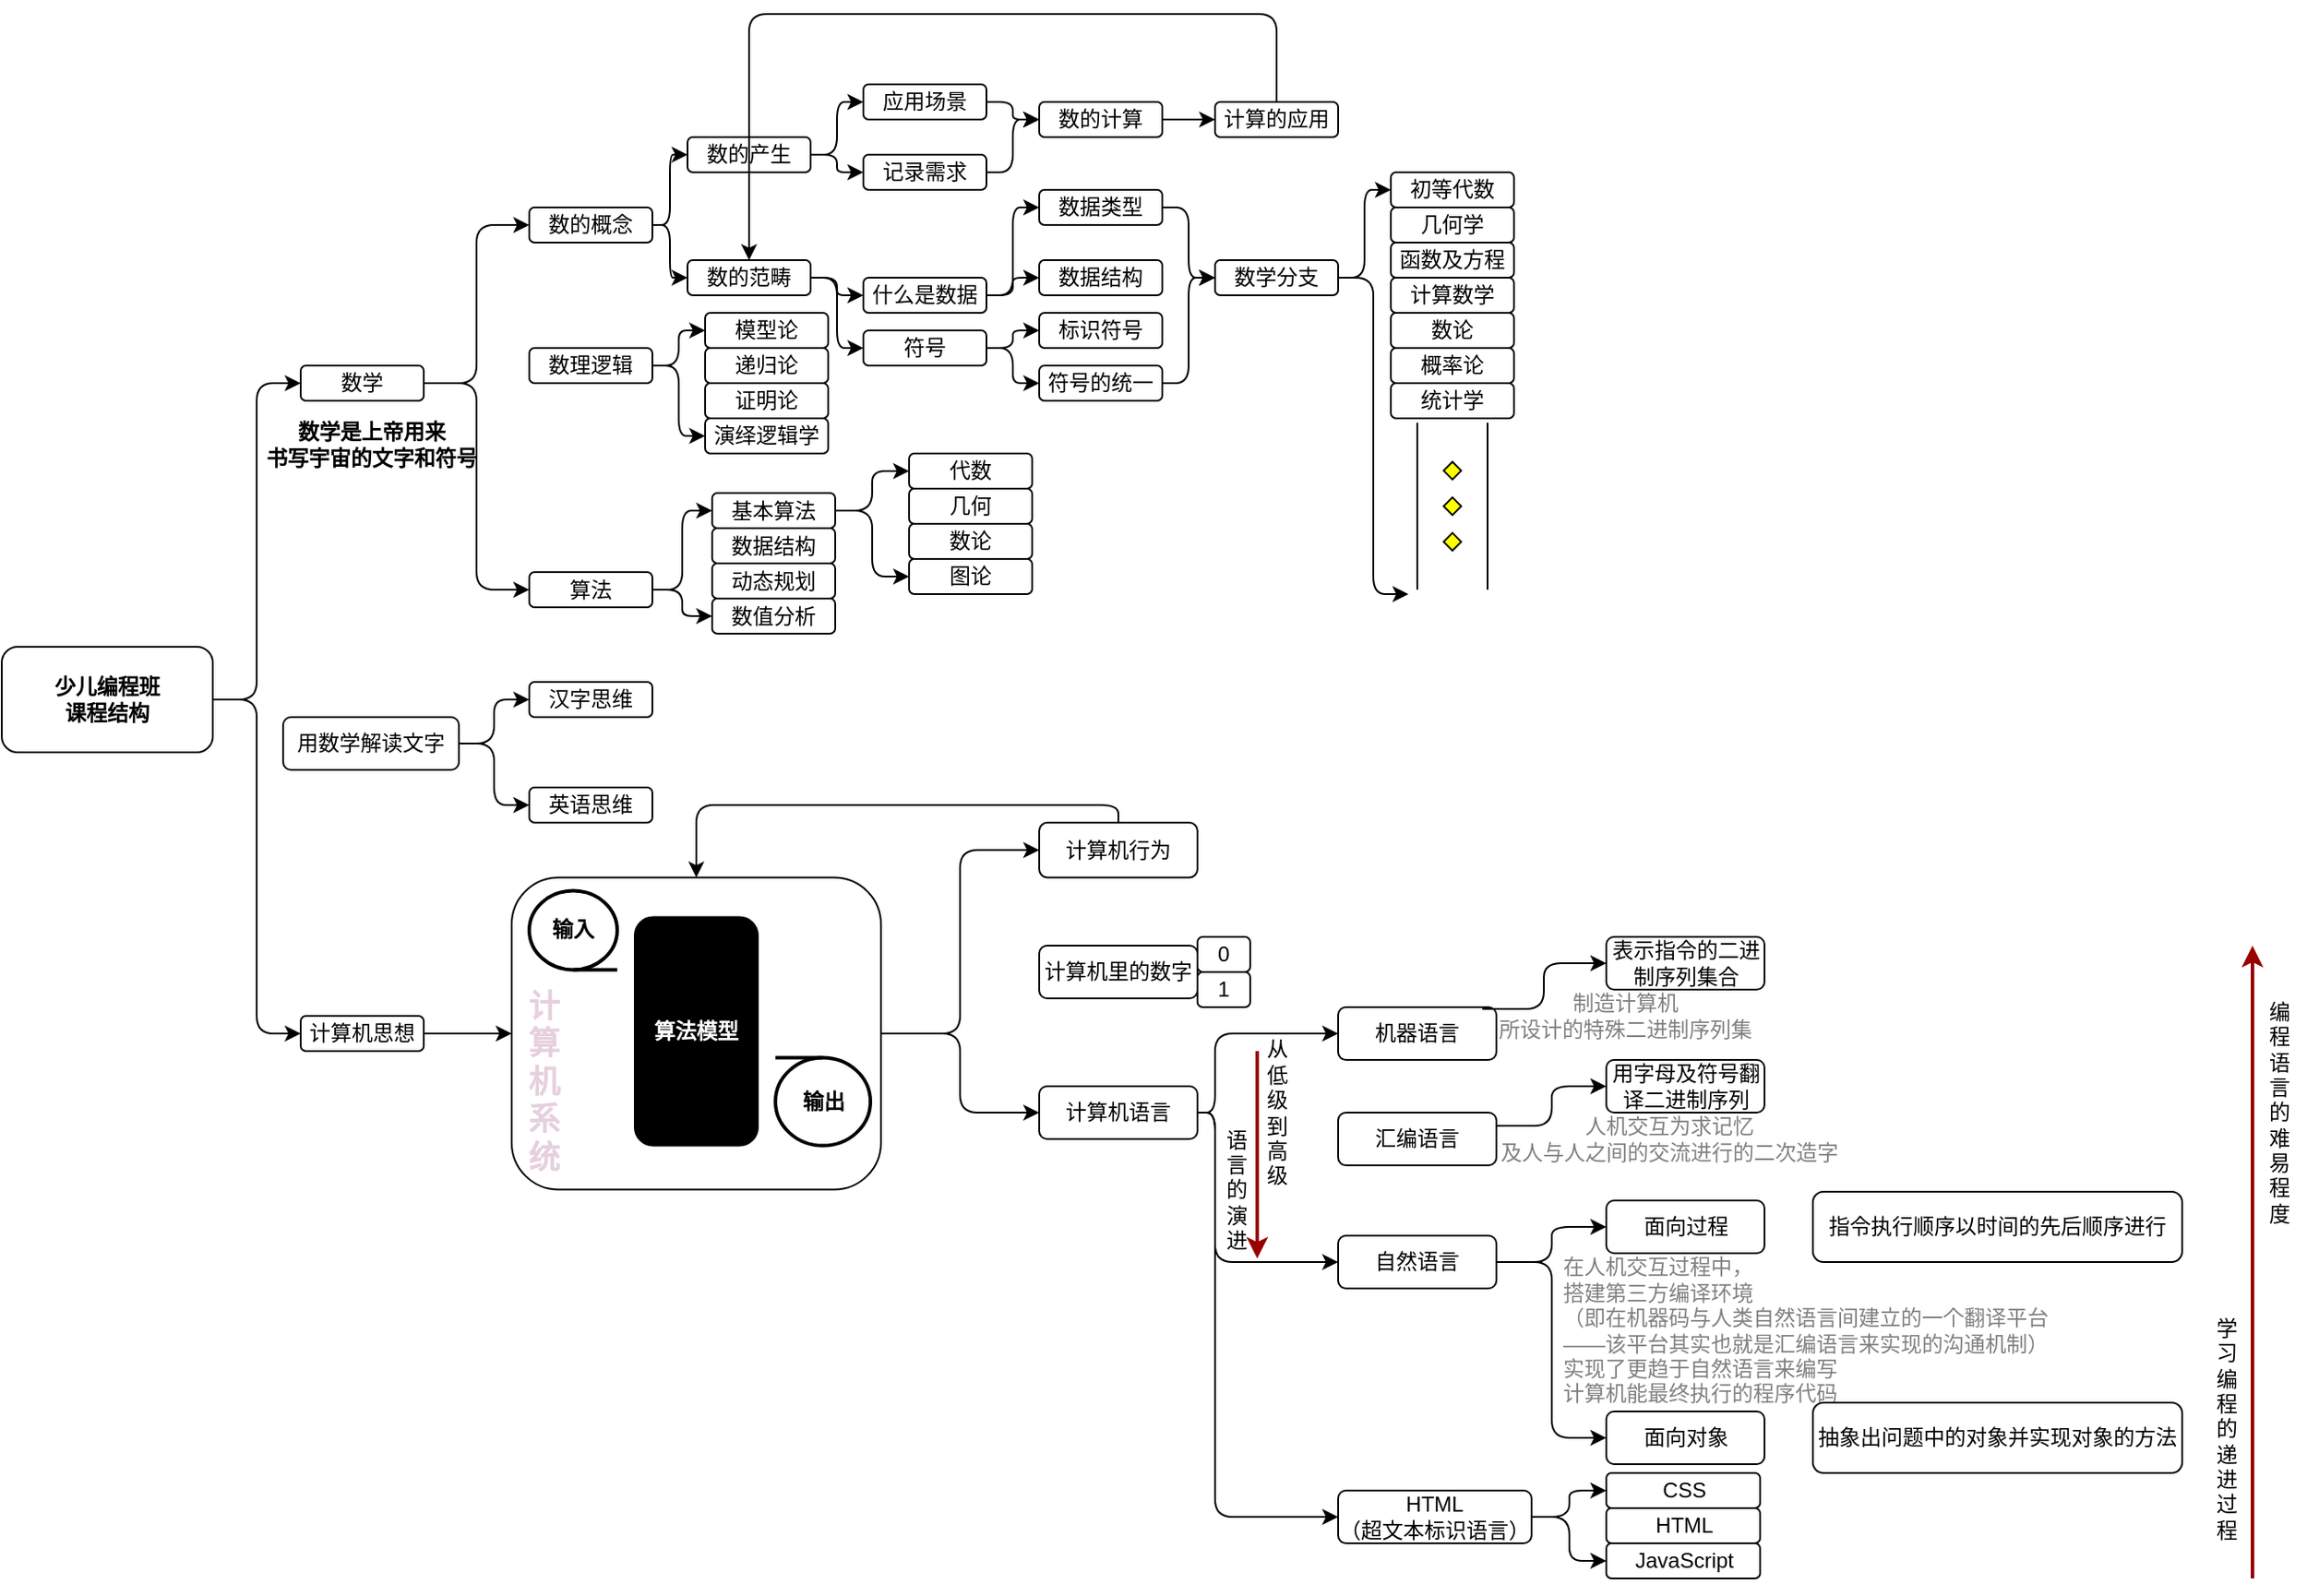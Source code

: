 <mxfile version="13.4.2" type="github">
  <diagram id="fXw8jaWQ0ao_zyZHoVfB" name="第 1 页">
    <mxGraphModel dx="1422" dy="723" grid="1" gridSize="10" guides="1" tooltips="1" connect="1" arrows="1" fold="1" page="1" pageScale="1" pageWidth="827" pageHeight="1169" math="0" shadow="0">
      <root>
        <mxCell id="0" />
        <mxCell id="1" parent="0" />
        <mxCell id="MxtHqCWYifeLRSX94nUC-1" value="&lt;b&gt;少儿编程班&lt;br&gt;课程结构&lt;br&gt;&lt;/b&gt;" style="rounded=1;whiteSpace=wrap;html=1;" vertex="1" parent="1">
          <mxGeometry x="40" y="390" width="120" height="60" as="geometry" />
        </mxCell>
        <mxCell id="MxtHqCWYifeLRSX94nUC-2" value="数学" style="rounded=1;whiteSpace=wrap;html=1;" vertex="1" parent="1">
          <mxGeometry x="210" y="230" width="70" height="20" as="geometry" />
        </mxCell>
        <mxCell id="MxtHqCWYifeLRSX94nUC-3" value="汉字思维" style="rounded=1;whiteSpace=wrap;html=1;" vertex="1" parent="1">
          <mxGeometry x="340" y="410" width="70" height="20" as="geometry" />
        </mxCell>
        <mxCell id="MxtHqCWYifeLRSX94nUC-84" value="" style="edgeStyle=orthogonalEdgeStyle;rounded=0;orthogonalLoop=1;jettySize=auto;html=1;" edge="1" parent="1" source="MxtHqCWYifeLRSX94nUC-4" target="MxtHqCWYifeLRSX94nUC-82">
          <mxGeometry relative="1" as="geometry" />
        </mxCell>
        <mxCell id="MxtHqCWYifeLRSX94nUC-4" value="计算机思想" style="rounded=1;whiteSpace=wrap;html=1;" vertex="1" parent="1">
          <mxGeometry x="210" y="600" width="70" height="20" as="geometry" />
        </mxCell>
        <mxCell id="MxtHqCWYifeLRSX94nUC-5" value="数的概念" style="rounded=1;whiteSpace=wrap;html=1;" vertex="1" parent="1">
          <mxGeometry x="340" y="140" width="70" height="20" as="geometry" />
        </mxCell>
        <mxCell id="MxtHqCWYifeLRSX94nUC-6" value="数理逻辑" style="rounded=1;whiteSpace=wrap;html=1;" vertex="1" parent="1">
          <mxGeometry x="340" y="220" width="70" height="20" as="geometry" />
        </mxCell>
        <mxCell id="MxtHqCWYifeLRSX94nUC-7" value="算法" style="rounded=1;whiteSpace=wrap;html=1;" vertex="1" parent="1">
          <mxGeometry x="340" y="347.5" width="70" height="20" as="geometry" />
        </mxCell>
        <mxCell id="MxtHqCWYifeLRSX94nUC-9" value="数的产生" style="rounded=1;whiteSpace=wrap;html=1;" vertex="1" parent="1">
          <mxGeometry x="430" y="100" width="70" height="20" as="geometry" />
        </mxCell>
        <mxCell id="MxtHqCWYifeLRSX94nUC-10" value="应用场景" style="rounded=1;whiteSpace=wrap;html=1;" vertex="1" parent="1">
          <mxGeometry x="530" y="70" width="70" height="20" as="geometry" />
        </mxCell>
        <mxCell id="MxtHqCWYifeLRSX94nUC-11" value="数的范畴" style="rounded=1;whiteSpace=wrap;html=1;" vertex="1" parent="1">
          <mxGeometry x="430" y="170" width="70" height="20" as="geometry" />
        </mxCell>
        <mxCell id="MxtHqCWYifeLRSX94nUC-12" value="什么是数据" style="rounded=1;whiteSpace=wrap;html=1;" vertex="1" parent="1">
          <mxGeometry x="530" y="180" width="70" height="20" as="geometry" />
        </mxCell>
        <mxCell id="MxtHqCWYifeLRSX94nUC-13" value="数据类型" style="rounded=1;whiteSpace=wrap;html=1;" vertex="1" parent="1">
          <mxGeometry x="630" y="130" width="70" height="20" as="geometry" />
        </mxCell>
        <mxCell id="MxtHqCWYifeLRSX94nUC-14" value="数据结构" style="rounded=1;whiteSpace=wrap;html=1;" vertex="1" parent="1">
          <mxGeometry x="630" y="170" width="70" height="20" as="geometry" />
        </mxCell>
        <mxCell id="MxtHqCWYifeLRSX94nUC-15" value="符号" style="rounded=1;whiteSpace=wrap;html=1;" vertex="1" parent="1">
          <mxGeometry x="530" y="210" width="70" height="20" as="geometry" />
        </mxCell>
        <mxCell id="MxtHqCWYifeLRSX94nUC-16" value="标识符号" style="rounded=1;whiteSpace=wrap;html=1;" vertex="1" parent="1">
          <mxGeometry x="630" y="200" width="70" height="20" as="geometry" />
        </mxCell>
        <mxCell id="MxtHqCWYifeLRSX94nUC-17" value="符号的统一" style="rounded=1;whiteSpace=wrap;html=1;" vertex="1" parent="1">
          <mxGeometry x="630" y="230" width="70" height="20" as="geometry" />
        </mxCell>
        <mxCell id="MxtHqCWYifeLRSX94nUC-18" value="" style="edgeStyle=elbowEdgeStyle;elbow=horizontal;endArrow=classic;html=1;exitX=1;exitY=0.5;exitDx=0;exitDy=0;entryX=0;entryY=0.5;entryDx=0;entryDy=0;" edge="1" parent="1" source="MxtHqCWYifeLRSX94nUC-1" target="MxtHqCWYifeLRSX94nUC-2">
          <mxGeometry width="50" height="50" relative="1" as="geometry">
            <mxPoint x="170" y="430" as="sourcePoint" />
            <mxPoint x="220" y="380" as="targetPoint" />
          </mxGeometry>
        </mxCell>
        <mxCell id="MxtHqCWYifeLRSX94nUC-19" value="" style="edgeStyle=elbowEdgeStyle;elbow=horizontal;endArrow=classic;html=1;exitX=1;exitY=0.5;exitDx=0;exitDy=0;entryX=0;entryY=0.5;entryDx=0;entryDy=0;" edge="1" parent="1" source="MxtHqCWYifeLRSX94nUC-1" target="MxtHqCWYifeLRSX94nUC-4">
          <mxGeometry width="50" height="50" relative="1" as="geometry">
            <mxPoint x="180" y="430" as="sourcePoint" />
            <mxPoint x="220" y="250" as="targetPoint" />
          </mxGeometry>
        </mxCell>
        <mxCell id="MxtHqCWYifeLRSX94nUC-20" value="" style="edgeStyle=elbowEdgeStyle;elbow=horizontal;endArrow=classic;html=1;exitX=1;exitY=0.5;exitDx=0;exitDy=0;entryX=0;entryY=0.5;entryDx=0;entryDy=0;" edge="1" parent="1" source="MxtHqCWYifeLRSX94nUC-2" target="MxtHqCWYifeLRSX94nUC-5">
          <mxGeometry width="50" height="50" relative="1" as="geometry">
            <mxPoint x="190" y="440" as="sourcePoint" />
            <mxPoint x="230" y="260" as="targetPoint" />
          </mxGeometry>
        </mxCell>
        <mxCell id="MxtHqCWYifeLRSX94nUC-21" value="" style="edgeStyle=elbowEdgeStyle;elbow=horizontal;endArrow=classic;html=1;exitX=1;exitY=0.5;exitDx=0;exitDy=0;entryX=0;entryY=0.5;entryDx=0;entryDy=0;" edge="1" parent="1" source="MxtHqCWYifeLRSX94nUC-2" target="MxtHqCWYifeLRSX94nUC-7">
          <mxGeometry width="50" height="50" relative="1" as="geometry">
            <mxPoint x="200" y="450" as="sourcePoint" />
            <mxPoint x="340" y="400" as="targetPoint" />
          </mxGeometry>
        </mxCell>
        <mxCell id="MxtHqCWYifeLRSX94nUC-22" value="" style="edgeStyle=elbowEdgeStyle;elbow=horizontal;endArrow=classic;html=1;exitX=1;exitY=0.5;exitDx=0;exitDy=0;entryX=0;entryY=0.5;entryDx=0;entryDy=0;" edge="1" parent="1" source="MxtHqCWYifeLRSX94nUC-5" target="MxtHqCWYifeLRSX94nUC-9">
          <mxGeometry width="50" height="50" relative="1" as="geometry">
            <mxPoint x="210" y="460" as="sourcePoint" />
            <mxPoint x="250" y="280" as="targetPoint" />
          </mxGeometry>
        </mxCell>
        <mxCell id="MxtHqCWYifeLRSX94nUC-23" value="" style="edgeStyle=elbowEdgeStyle;elbow=horizontal;endArrow=classic;html=1;exitX=1;exitY=0.5;exitDx=0;exitDy=0;entryX=0;entryY=0.5;entryDx=0;entryDy=0;" edge="1" parent="1" source="MxtHqCWYifeLRSX94nUC-5" target="MxtHqCWYifeLRSX94nUC-11">
          <mxGeometry width="50" height="50" relative="1" as="geometry">
            <mxPoint x="220" y="470" as="sourcePoint" />
            <mxPoint x="260" y="290" as="targetPoint" />
          </mxGeometry>
        </mxCell>
        <mxCell id="MxtHqCWYifeLRSX94nUC-24" value="" style="edgeStyle=elbowEdgeStyle;elbow=horizontal;endArrow=classic;html=1;exitX=1;exitY=0.5;exitDx=0;exitDy=0;entryX=0;entryY=0.5;entryDx=0;entryDy=0;" edge="1" parent="1" source="MxtHqCWYifeLRSX94nUC-9" target="MxtHqCWYifeLRSX94nUC-10">
          <mxGeometry width="50" height="50" relative="1" as="geometry">
            <mxPoint x="230" y="480" as="sourcePoint" />
            <mxPoint x="270" y="300" as="targetPoint" />
          </mxGeometry>
        </mxCell>
        <mxCell id="MxtHqCWYifeLRSX94nUC-25" value="" style="edgeStyle=elbowEdgeStyle;elbow=horizontal;endArrow=classic;html=1;exitX=1;exitY=0.5;exitDx=0;exitDy=0;entryX=0;entryY=0.5;entryDx=0;entryDy=0;" edge="1" parent="1" source="MxtHqCWYifeLRSX94nUC-11" target="MxtHqCWYifeLRSX94nUC-15">
          <mxGeometry width="50" height="50" relative="1" as="geometry">
            <mxPoint x="240" y="490" as="sourcePoint" />
            <mxPoint x="280" y="310" as="targetPoint" />
          </mxGeometry>
        </mxCell>
        <mxCell id="MxtHqCWYifeLRSX94nUC-26" value="" style="edgeStyle=elbowEdgeStyle;elbow=horizontal;endArrow=classic;html=1;exitX=1;exitY=0.5;exitDx=0;exitDy=0;entryX=0;entryY=0.5;entryDx=0;entryDy=0;" edge="1" parent="1" source="MxtHqCWYifeLRSX94nUC-11" target="MxtHqCWYifeLRSX94nUC-12">
          <mxGeometry width="50" height="50" relative="1" as="geometry">
            <mxPoint x="250" y="500" as="sourcePoint" />
            <mxPoint x="290" y="320" as="targetPoint" />
          </mxGeometry>
        </mxCell>
        <mxCell id="MxtHqCWYifeLRSX94nUC-27" value="" style="edgeStyle=elbowEdgeStyle;elbow=horizontal;endArrow=classic;html=1;exitX=1;exitY=0.5;exitDx=0;exitDy=0;entryX=0;entryY=0.5;entryDx=0;entryDy=0;" edge="1" parent="1" source="MxtHqCWYifeLRSX94nUC-12" target="MxtHqCWYifeLRSX94nUC-13">
          <mxGeometry width="50" height="50" relative="1" as="geometry">
            <mxPoint x="260" y="510" as="sourcePoint" />
            <mxPoint x="300" y="330" as="targetPoint" />
          </mxGeometry>
        </mxCell>
        <mxCell id="MxtHqCWYifeLRSX94nUC-28" value="" style="edgeStyle=elbowEdgeStyle;elbow=horizontal;endArrow=classic;html=1;exitX=1;exitY=0.5;exitDx=0;exitDy=0;entryX=0;entryY=0.5;entryDx=0;entryDy=0;" edge="1" parent="1" source="MxtHqCWYifeLRSX94nUC-15" target="MxtHqCWYifeLRSX94nUC-17">
          <mxGeometry width="50" height="50" relative="1" as="geometry">
            <mxPoint x="270" y="520" as="sourcePoint" />
            <mxPoint x="310" y="340" as="targetPoint" />
          </mxGeometry>
        </mxCell>
        <mxCell id="MxtHqCWYifeLRSX94nUC-29" value="" style="edgeStyle=elbowEdgeStyle;elbow=horizontal;endArrow=classic;html=1;entryX=0;entryY=0.5;entryDx=0;entryDy=0;exitX=1;exitY=0.5;exitDx=0;exitDy=0;" edge="1" parent="1" source="MxtHqCWYifeLRSX94nUC-12" target="MxtHqCWYifeLRSX94nUC-14">
          <mxGeometry width="50" height="50" relative="1" as="geometry">
            <mxPoint x="600" y="160" as="sourcePoint" />
            <mxPoint x="320" y="350" as="targetPoint" />
          </mxGeometry>
        </mxCell>
        <mxCell id="MxtHqCWYifeLRSX94nUC-30" value="" style="edgeStyle=elbowEdgeStyle;elbow=horizontal;endArrow=classic;html=1;exitX=1;exitY=0.5;exitDx=0;exitDy=0;entryX=0;entryY=0.5;entryDx=0;entryDy=0;" edge="1" parent="1" source="MxtHqCWYifeLRSX94nUC-15" target="MxtHqCWYifeLRSX94nUC-16">
          <mxGeometry width="50" height="50" relative="1" as="geometry">
            <mxPoint x="290" y="540" as="sourcePoint" />
            <mxPoint x="330" y="360" as="targetPoint" />
          </mxGeometry>
        </mxCell>
        <mxCell id="MxtHqCWYifeLRSX94nUC-31" value="记录需求" style="rounded=1;whiteSpace=wrap;html=1;" vertex="1" parent="1">
          <mxGeometry x="530" y="110" width="70" height="20" as="geometry" />
        </mxCell>
        <mxCell id="MxtHqCWYifeLRSX94nUC-32" value="" style="edgeStyle=elbowEdgeStyle;elbow=horizontal;endArrow=classic;html=1;entryX=0;entryY=0.5;entryDx=0;entryDy=0;" edge="1" parent="1" target="MxtHqCWYifeLRSX94nUC-31">
          <mxGeometry width="50" height="50" relative="1" as="geometry">
            <mxPoint x="500" y="110" as="sourcePoint" />
            <mxPoint x="540" y="90" as="targetPoint" />
          </mxGeometry>
        </mxCell>
        <mxCell id="MxtHqCWYifeLRSX94nUC-33" value="数的计算" style="rounded=1;whiteSpace=wrap;html=1;" vertex="1" parent="1">
          <mxGeometry x="630" y="80" width="70" height="20" as="geometry" />
        </mxCell>
        <mxCell id="MxtHqCWYifeLRSX94nUC-34" value="" style="edgeStyle=elbowEdgeStyle;elbow=horizontal;endArrow=classic;html=1;exitX=1;exitY=0.5;exitDx=0;exitDy=0;entryX=0;entryY=0.5;entryDx=0;entryDy=0;" edge="1" parent="1" source="MxtHqCWYifeLRSX94nUC-31" target="MxtHqCWYifeLRSX94nUC-33">
          <mxGeometry width="50" height="50" relative="1" as="geometry">
            <mxPoint x="610" y="200" as="sourcePoint" />
            <mxPoint x="640" y="150" as="targetPoint" />
          </mxGeometry>
        </mxCell>
        <mxCell id="MxtHqCWYifeLRSX94nUC-36" value="计算的应用" style="rounded=1;whiteSpace=wrap;html=1;" vertex="1" parent="1">
          <mxGeometry x="730" y="80" width="70" height="20" as="geometry" />
        </mxCell>
        <mxCell id="MxtHqCWYifeLRSX94nUC-37" value="" style="edgeStyle=elbowEdgeStyle;elbow=horizontal;endArrow=classic;html=1;exitX=1;exitY=0.5;exitDx=0;exitDy=0;" edge="1" parent="1" source="MxtHqCWYifeLRSX94nUC-10">
          <mxGeometry width="50" height="50" relative="1" as="geometry">
            <mxPoint x="610" y="130" as="sourcePoint" />
            <mxPoint x="630" y="90" as="targetPoint" />
          </mxGeometry>
        </mxCell>
        <mxCell id="MxtHqCWYifeLRSX94nUC-38" value="" style="edgeStyle=elbowEdgeStyle;elbow=horizontal;endArrow=classic;html=1;exitX=1;exitY=0.5;exitDx=0;exitDy=0;entryX=0;entryY=0.5;entryDx=0;entryDy=0;" edge="1" parent="1" source="MxtHqCWYifeLRSX94nUC-33" target="MxtHqCWYifeLRSX94nUC-36">
          <mxGeometry width="50" height="50" relative="1" as="geometry">
            <mxPoint x="610" y="130" as="sourcePoint" />
            <mxPoint x="640" y="100" as="targetPoint" />
          </mxGeometry>
        </mxCell>
        <mxCell id="MxtHqCWYifeLRSX94nUC-39" value="" style="edgeStyle=elbowEdgeStyle;elbow=horizontal;endArrow=classic;html=1;exitX=0.5;exitY=0;exitDx=0;exitDy=0;entryX=0.5;entryY=0;entryDx=0;entryDy=0;" edge="1" parent="1" source="MxtHqCWYifeLRSX94nUC-36" target="MxtHqCWYifeLRSX94nUC-11">
          <mxGeometry width="50" height="50" relative="1" as="geometry">
            <mxPoint x="620" y="140" as="sourcePoint" />
            <mxPoint x="650" y="110" as="targetPoint" />
            <Array as="points">
              <mxPoint x="800" y="30" />
              <mxPoint x="610" y="30" />
              <mxPoint x="830" y="120" />
              <mxPoint x="765" y="140" />
            </Array>
          </mxGeometry>
        </mxCell>
        <mxCell id="MxtHqCWYifeLRSX94nUC-40" value="数学分支" style="rounded=1;whiteSpace=wrap;html=1;" vertex="1" parent="1">
          <mxGeometry x="730" y="170" width="70" height="20" as="geometry" />
        </mxCell>
        <mxCell id="MxtHqCWYifeLRSX94nUC-41" value="" style="edgeStyle=elbowEdgeStyle;elbow=horizontal;endArrow=classic;html=1;exitX=1;exitY=0.5;exitDx=0;exitDy=0;entryX=0;entryY=0.5;entryDx=0;entryDy=0;" edge="1" parent="1" source="MxtHqCWYifeLRSX94nUC-13" target="MxtHqCWYifeLRSX94nUC-40">
          <mxGeometry width="50" height="50" relative="1" as="geometry">
            <mxPoint x="610" y="200" as="sourcePoint" />
            <mxPoint x="640" y="150" as="targetPoint" />
          </mxGeometry>
        </mxCell>
        <mxCell id="MxtHqCWYifeLRSX94nUC-42" value="" style="edgeStyle=elbowEdgeStyle;elbow=horizontal;endArrow=classic;html=1;exitX=1;exitY=0.5;exitDx=0;exitDy=0;entryX=0;entryY=0.5;entryDx=0;entryDy=0;" edge="1" parent="1" source="MxtHqCWYifeLRSX94nUC-17" target="MxtHqCWYifeLRSX94nUC-40">
          <mxGeometry width="50" height="50" relative="1" as="geometry">
            <mxPoint x="710" y="150" as="sourcePoint" />
            <mxPoint x="740" y="190" as="targetPoint" />
          </mxGeometry>
        </mxCell>
        <mxCell id="MxtHqCWYifeLRSX94nUC-43" value="初等代数" style="rounded=1;whiteSpace=wrap;html=1;" vertex="1" parent="1">
          <mxGeometry x="830" y="120" width="70" height="20" as="geometry" />
        </mxCell>
        <mxCell id="MxtHqCWYifeLRSX94nUC-44" value="几何学" style="rounded=1;whiteSpace=wrap;html=1;" vertex="1" parent="1">
          <mxGeometry x="830" y="140" width="70" height="20" as="geometry" />
        </mxCell>
        <mxCell id="MxtHqCWYifeLRSX94nUC-45" value="函数及方程" style="rounded=1;whiteSpace=wrap;html=1;" vertex="1" parent="1">
          <mxGeometry x="830" y="160" width="70" height="20" as="geometry" />
        </mxCell>
        <mxCell id="MxtHqCWYifeLRSX94nUC-46" value="数论" style="rounded=1;whiteSpace=wrap;html=1;" vertex="1" parent="1">
          <mxGeometry x="830" y="200" width="70" height="20" as="geometry" />
        </mxCell>
        <mxCell id="MxtHqCWYifeLRSX94nUC-47" value="概率论" style="rounded=1;whiteSpace=wrap;html=1;" vertex="1" parent="1">
          <mxGeometry x="830" y="220" width="70" height="20" as="geometry" />
        </mxCell>
        <mxCell id="MxtHqCWYifeLRSX94nUC-48" value="统计学" style="rounded=1;whiteSpace=wrap;html=1;" vertex="1" parent="1">
          <mxGeometry x="830" y="240" width="70" height="20" as="geometry" />
        </mxCell>
        <mxCell id="MxtHqCWYifeLRSX94nUC-49" value="计算数学" style="rounded=1;whiteSpace=wrap;html=1;" vertex="1" parent="1">
          <mxGeometry x="830" y="180" width="70" height="20" as="geometry" />
        </mxCell>
        <mxCell id="MxtHqCWYifeLRSX94nUC-50" value="" style="edgeStyle=elbowEdgeStyle;elbow=horizontal;endArrow=classic;html=1;exitX=1;exitY=0.5;exitDx=0;exitDy=0;entryX=0;entryY=0.5;entryDx=0;entryDy=0;" edge="1" parent="1" source="MxtHqCWYifeLRSX94nUC-40" target="MxtHqCWYifeLRSX94nUC-43">
          <mxGeometry width="50" height="50" relative="1" as="geometry">
            <mxPoint x="610" y="200" as="sourcePoint" />
            <mxPoint x="640" y="150" as="targetPoint" />
          </mxGeometry>
        </mxCell>
        <mxCell id="MxtHqCWYifeLRSX94nUC-51" value="" style="edgeStyle=elbowEdgeStyle;elbow=horizontal;endArrow=classic;html=1;exitX=1;exitY=0.5;exitDx=0;exitDy=0;" edge="1" parent="1" source="MxtHqCWYifeLRSX94nUC-40">
          <mxGeometry width="50" height="50" relative="1" as="geometry">
            <mxPoint x="620" y="210" as="sourcePoint" />
            <mxPoint x="840" y="360" as="targetPoint" />
            <Array as="points">
              <mxPoint x="820" y="280" />
            </Array>
          </mxGeometry>
        </mxCell>
        <mxCell id="MxtHqCWYifeLRSX94nUC-52" value="" style="verticalLabelPosition=bottom;verticalAlign=top;html=1;shape=mxgraph.flowchart.parallel_mode;pointerEvents=1;rotation=90;" vertex="1" parent="1">
          <mxGeometry x="817.5" y="290" width="95" height="40" as="geometry" />
        </mxCell>
        <mxCell id="MxtHqCWYifeLRSX94nUC-53" value="模型论" style="rounded=1;whiteSpace=wrap;html=1;" vertex="1" parent="1">
          <mxGeometry x="440" y="200" width="70" height="20" as="geometry" />
        </mxCell>
        <mxCell id="MxtHqCWYifeLRSX94nUC-54" value="递归论" style="rounded=1;whiteSpace=wrap;html=1;" vertex="1" parent="1">
          <mxGeometry x="440" y="220" width="70" height="20" as="geometry" />
        </mxCell>
        <mxCell id="MxtHqCWYifeLRSX94nUC-55" value="证明论" style="rounded=1;whiteSpace=wrap;html=1;" vertex="1" parent="1">
          <mxGeometry x="440" y="240" width="70" height="20" as="geometry" />
        </mxCell>
        <mxCell id="MxtHqCWYifeLRSX94nUC-56" value="演绎逻辑学" style="rounded=1;whiteSpace=wrap;html=1;" vertex="1" parent="1">
          <mxGeometry x="440" y="260" width="70" height="20" as="geometry" />
        </mxCell>
        <mxCell id="MxtHqCWYifeLRSX94nUC-57" value="" style="edgeStyle=elbowEdgeStyle;elbow=horizontal;endArrow=classic;html=1;exitX=1;exitY=0.5;exitDx=0;exitDy=0;entryX=0;entryY=0.5;entryDx=0;entryDy=0;" edge="1" parent="1" source="MxtHqCWYifeLRSX94nUC-6" target="MxtHqCWYifeLRSX94nUC-53">
          <mxGeometry width="50" height="50" relative="1" as="geometry">
            <mxPoint x="420" y="160" as="sourcePoint" />
            <mxPoint x="440" y="120" as="targetPoint" />
          </mxGeometry>
        </mxCell>
        <mxCell id="MxtHqCWYifeLRSX94nUC-58" value="" style="edgeStyle=elbowEdgeStyle;elbow=horizontal;endArrow=classic;html=1;exitX=1;exitY=0.5;exitDx=0;exitDy=0;entryX=0;entryY=0.5;entryDx=0;entryDy=0;" edge="1" parent="1" source="MxtHqCWYifeLRSX94nUC-6" target="MxtHqCWYifeLRSX94nUC-56">
          <mxGeometry width="50" height="50" relative="1" as="geometry">
            <mxPoint x="430" y="170" as="sourcePoint" />
            <mxPoint x="450" y="130" as="targetPoint" />
          </mxGeometry>
        </mxCell>
        <mxCell id="2" value="&lt;b&gt;数学是上帝用来&lt;br&gt;书写宇宙的文字和符号&lt;/b&gt;" style="text;html=1;align=center;verticalAlign=middle;resizable=0;points=[];autosize=1;" vertex="1" parent="1">
          <mxGeometry x="180" y="260" width="140" height="30" as="geometry" />
        </mxCell>
        <mxCell id="MxtHqCWYifeLRSX94nUC-59" value="基本算法" style="rounded=1;whiteSpace=wrap;html=1;" vertex="1" parent="1">
          <mxGeometry x="444" y="302.5" width="70" height="20" as="geometry" />
        </mxCell>
        <mxCell id="MxtHqCWYifeLRSX94nUC-60" value="图论" style="rounded=1;whiteSpace=wrap;html=1;" vertex="1" parent="1">
          <mxGeometry x="556" y="340" width="70" height="20" as="geometry" />
        </mxCell>
        <mxCell id="MxtHqCWYifeLRSX94nUC-61" value="几何" style="rounded=1;whiteSpace=wrap;html=1;" vertex="1" parent="1">
          <mxGeometry x="556" y="300" width="70" height="20" as="geometry" />
        </mxCell>
        <mxCell id="MxtHqCWYifeLRSX94nUC-62" value="数论" style="rounded=1;whiteSpace=wrap;html=1;" vertex="1" parent="1">
          <mxGeometry x="556" y="320" width="70" height="20" as="geometry" />
        </mxCell>
        <mxCell id="MxtHqCWYifeLRSX94nUC-63" value="代数" style="rounded=1;whiteSpace=wrap;html=1;" vertex="1" parent="1">
          <mxGeometry x="556" y="280" width="70" height="20" as="geometry" />
        </mxCell>
        <mxCell id="MxtHqCWYifeLRSX94nUC-64" value="数据结构" style="rounded=1;whiteSpace=wrap;html=1;" vertex="1" parent="1">
          <mxGeometry x="444" y="322.5" width="70" height="20" as="geometry" />
        </mxCell>
        <mxCell id="MxtHqCWYifeLRSX94nUC-65" value="动态规划" style="rounded=1;whiteSpace=wrap;html=1;" vertex="1" parent="1">
          <mxGeometry x="444" y="342.5" width="70" height="20" as="geometry" />
        </mxCell>
        <mxCell id="MxtHqCWYifeLRSX94nUC-66" value="数值分析" style="rounded=1;whiteSpace=wrap;html=1;" vertex="1" parent="1">
          <mxGeometry x="444" y="362.5" width="70" height="20" as="geometry" />
        </mxCell>
        <mxCell id="MxtHqCWYifeLRSX94nUC-67" value="" style="edgeStyle=elbowEdgeStyle;elbow=horizontal;endArrow=classic;html=1;exitX=1;exitY=0.5;exitDx=0;exitDy=0;entryX=0;entryY=0.5;entryDx=0;entryDy=0;" edge="1" parent="1" source="MxtHqCWYifeLRSX94nUC-7" target="MxtHqCWYifeLRSX94nUC-59">
          <mxGeometry width="50" height="50" relative="1" as="geometry">
            <mxPoint x="414" y="412.5" as="sourcePoint" />
            <mxPoint x="454" y="292.5" as="targetPoint" />
          </mxGeometry>
        </mxCell>
        <mxCell id="MxtHqCWYifeLRSX94nUC-68" value="" style="edgeStyle=elbowEdgeStyle;elbow=horizontal;endArrow=classic;html=1;exitX=1;exitY=0.5;exitDx=0;exitDy=0;entryX=0;entryY=0.5;entryDx=0;entryDy=0;" edge="1" parent="1" source="MxtHqCWYifeLRSX94nUC-59" target="MxtHqCWYifeLRSX94nUC-63">
          <mxGeometry width="50" height="50" relative="1" as="geometry">
            <mxPoint x="530" y="385" as="sourcePoint" />
            <mxPoint x="476" y="320" as="targetPoint" />
          </mxGeometry>
        </mxCell>
        <mxCell id="MxtHqCWYifeLRSX94nUC-69" value="" style="edgeStyle=elbowEdgeStyle;elbow=horizontal;endArrow=classic;html=1;exitX=1;exitY=0.5;exitDx=0;exitDy=0;entryX=0;entryY=0.5;entryDx=0;entryDy=0;" edge="1" parent="1" source="MxtHqCWYifeLRSX94nUC-59" target="MxtHqCWYifeLRSX94nUC-60">
          <mxGeometry width="50" height="50" relative="1" as="geometry">
            <mxPoint x="530" y="385" as="sourcePoint" />
            <mxPoint x="486" y="330" as="targetPoint" />
          </mxGeometry>
        </mxCell>
        <mxCell id="MxtHqCWYifeLRSX94nUC-70" value="" style="edgeStyle=elbowEdgeStyle;elbow=horizontal;endArrow=classic;html=1;entryX=0;entryY=0.5;entryDx=0;entryDy=0;exitX=1;exitY=0.5;exitDx=0;exitDy=0;" edge="1" parent="1" source="MxtHqCWYifeLRSX94nUC-7" target="MxtHqCWYifeLRSX94nUC-66">
          <mxGeometry width="50" height="50" relative="1" as="geometry">
            <mxPoint x="414" y="412.5" as="sourcePoint" />
            <mxPoint x="484" y="322.5" as="targetPoint" />
          </mxGeometry>
        </mxCell>
        <mxCell id="MxtHqCWYifeLRSX94nUC-77" value="用数学解读文字" style="rounded=1;whiteSpace=wrap;html=1;" vertex="1" parent="1">
          <mxGeometry x="200" y="430" width="100" height="30" as="geometry" />
        </mxCell>
        <mxCell id="MxtHqCWYifeLRSX94nUC-78" value="英语思维" style="rounded=1;whiteSpace=wrap;html=1;" vertex="1" parent="1">
          <mxGeometry x="340" y="470" width="70" height="20" as="geometry" />
        </mxCell>
        <mxCell id="MxtHqCWYifeLRSX94nUC-79" value="" style="edgeStyle=elbowEdgeStyle;elbow=horizontal;endArrow=classic;html=1;exitX=1;exitY=0.5;exitDx=0;exitDy=0;entryX=0;entryY=0.5;entryDx=0;entryDy=0;" edge="1" parent="1" source="MxtHqCWYifeLRSX94nUC-77" target="MxtHqCWYifeLRSX94nUC-3">
          <mxGeometry width="50" height="50" relative="1" as="geometry">
            <mxPoint x="290" y="250" as="sourcePoint" />
            <mxPoint x="350" y="367.5" as="targetPoint" />
          </mxGeometry>
        </mxCell>
        <mxCell id="MxtHqCWYifeLRSX94nUC-80" value="" style="edgeStyle=elbowEdgeStyle;elbow=horizontal;endArrow=classic;html=1;exitX=1;exitY=0.5;exitDx=0;exitDy=0;entryX=0;entryY=0.5;entryDx=0;entryDy=0;" edge="1" parent="1" source="MxtHqCWYifeLRSX94nUC-77" target="MxtHqCWYifeLRSX94nUC-78">
          <mxGeometry width="50" height="50" relative="1" as="geometry">
            <mxPoint x="310" y="455" as="sourcePoint" />
            <mxPoint x="350" y="430" as="targetPoint" />
          </mxGeometry>
        </mxCell>
        <mxCell id="MxtHqCWYifeLRSX94nUC-83" value="" style="group" vertex="1" connectable="0" parent="1">
          <mxGeometry x="330" y="521.25" width="210" height="177.5" as="geometry" />
        </mxCell>
        <mxCell id="MxtHqCWYifeLRSX94nUC-82" value="" style="rounded=1;whiteSpace=wrap;html=1;" vertex="1" parent="MxtHqCWYifeLRSX94nUC-83">
          <mxGeometry width="210" height="177.5" as="geometry" />
        </mxCell>
        <mxCell id="MxtHqCWYifeLRSX94nUC-71" value="&lt;b&gt;&lt;font color=&quot;#ffffff&quot;&gt;算法模型&lt;/font&gt;&lt;/b&gt;" style="rounded=1;whiteSpace=wrap;html=1;fillColor=#000000;" vertex="1" parent="MxtHqCWYifeLRSX94nUC-83">
          <mxGeometry x="70" y="22.5" width="70" height="130" as="geometry" />
        </mxCell>
        <mxCell id="MxtHqCWYifeLRSX94nUC-72" value="&lt;b&gt;输入&lt;/b&gt;" style="strokeWidth=2;html=1;shape=mxgraph.flowchart.sequential_data;whiteSpace=wrap;" vertex="1" parent="MxtHqCWYifeLRSX94nUC-83">
          <mxGeometry x="10" y="7.5" width="50" height="45" as="geometry" />
        </mxCell>
        <mxCell id="MxtHqCWYifeLRSX94nUC-76" value="" style="group" vertex="1" connectable="0" parent="MxtHqCWYifeLRSX94nUC-83">
          <mxGeometry x="150" y="102.5" width="54" height="50" as="geometry" />
        </mxCell>
        <mxCell id="MxtHqCWYifeLRSX94nUC-74" value="" style="strokeWidth=2;html=1;shape=mxgraph.flowchart.sequential_data;whiteSpace=wrap;rotation=-180;" vertex="1" parent="MxtHqCWYifeLRSX94nUC-76">
          <mxGeometry width="54" height="50" as="geometry" />
        </mxCell>
        <mxCell id="MxtHqCWYifeLRSX94nUC-75" value="&lt;b&gt;输出&lt;/b&gt;" style="text;html=1;align=center;verticalAlign=middle;resizable=0;points=[];autosize=1;" vertex="1" parent="MxtHqCWYifeLRSX94nUC-76">
          <mxGeometry x="7" y="15" width="40" height="20" as="geometry" />
        </mxCell>
        <mxCell id="MxtHqCWYifeLRSX94nUC-85" value="&lt;b&gt;&lt;font style=&quot;font-size: 18px&quot; color=&quot;#e6d0de&quot;&gt;计&lt;br&gt;算&lt;br&gt;机&lt;br&gt;系&lt;br&gt;统&lt;/font&gt;&lt;/b&gt;" style="text;html=1;align=center;verticalAlign=middle;resizable=0;points=[];autosize=1;" vertex="1" parent="MxtHqCWYifeLRSX94nUC-83">
          <mxGeometry x="3" y="71.75" width="30" height="90" as="geometry" />
        </mxCell>
        <mxCell id="MxtHqCWYifeLRSX94nUC-86" value="计算机行为" style="rounded=1;whiteSpace=wrap;html=1;" vertex="1" parent="1">
          <mxGeometry x="630" y="490" width="90" height="31.25" as="geometry" />
        </mxCell>
        <mxCell id="MxtHqCWYifeLRSX94nUC-87" value="计算机里的数字" style="rounded=1;whiteSpace=wrap;html=1;" vertex="1" parent="1">
          <mxGeometry x="630" y="560" width="90" height="30" as="geometry" />
        </mxCell>
        <mxCell id="MxtHqCWYifeLRSX94nUC-88" value="计算机语言" style="rounded=1;whiteSpace=wrap;html=1;" vertex="1" parent="1">
          <mxGeometry x="630" y="640" width="90" height="30" as="geometry" />
        </mxCell>
        <mxCell id="MxtHqCWYifeLRSX94nUC-95" value="机器语言" style="rounded=1;whiteSpace=wrap;html=1;" vertex="1" parent="1">
          <mxGeometry x="800" y="595" width="90" height="30" as="geometry" />
        </mxCell>
        <mxCell id="MxtHqCWYifeLRSX94nUC-90" value="" style="edgeStyle=elbowEdgeStyle;elbow=horizontal;endArrow=classic;html=1;exitX=0.5;exitY=0;exitDx=0;exitDy=0;entryX=0.5;entryY=0;entryDx=0;entryDy=0;" edge="1" parent="1" source="MxtHqCWYifeLRSX94nUC-86" target="MxtHqCWYifeLRSX94nUC-82">
          <mxGeometry width="50" height="50" relative="1" as="geometry">
            <mxPoint x="310" y="455" as="sourcePoint" />
            <mxPoint x="350" y="430" as="targetPoint" />
            <Array as="points">
              <mxPoint x="560" y="480" />
            </Array>
          </mxGeometry>
        </mxCell>
        <mxCell id="MxtHqCWYifeLRSX94nUC-91" value="" style="edgeStyle=elbowEdgeStyle;elbow=horizontal;endArrow=classic;html=1;exitX=1;exitY=0.5;exitDx=0;exitDy=0;entryX=0;entryY=0.5;entryDx=0;entryDy=0;" edge="1" parent="1" source="MxtHqCWYifeLRSX94nUC-82" target="MxtHqCWYifeLRSX94nUC-86">
          <mxGeometry width="50" height="50" relative="1" as="geometry">
            <mxPoint x="320" y="465" as="sourcePoint" />
            <mxPoint x="360" y="440" as="targetPoint" />
          </mxGeometry>
        </mxCell>
        <mxCell id="MxtHqCWYifeLRSX94nUC-92" value="" style="edgeStyle=elbowEdgeStyle;elbow=horizontal;endArrow=classic;html=1;exitX=1;exitY=0.5;exitDx=0;exitDy=0;entryX=0;entryY=0.5;entryDx=0;entryDy=0;" edge="1" parent="1" source="MxtHqCWYifeLRSX94nUC-82" target="MxtHqCWYifeLRSX94nUC-88">
          <mxGeometry width="50" height="50" relative="1" as="geometry">
            <mxPoint x="550" y="620" as="sourcePoint" />
            <mxPoint x="640" y="515.625" as="targetPoint" />
          </mxGeometry>
        </mxCell>
        <mxCell id="MxtHqCWYifeLRSX94nUC-93" value="0" style="rounded=1;whiteSpace=wrap;html=1;" vertex="1" parent="1">
          <mxGeometry x="720" y="555" width="30" height="20" as="geometry" />
        </mxCell>
        <mxCell id="MxtHqCWYifeLRSX94nUC-94" value="1" style="rounded=1;whiteSpace=wrap;html=1;" vertex="1" parent="1">
          <mxGeometry x="720" y="575" width="30" height="20" as="geometry" />
        </mxCell>
        <mxCell id="MxtHqCWYifeLRSX94nUC-97" value="自然语言" style="rounded=1;whiteSpace=wrap;html=1;" vertex="1" parent="1">
          <mxGeometry x="800" y="725" width="90" height="30" as="geometry" />
        </mxCell>
        <mxCell id="MxtHqCWYifeLRSX94nUC-98" value="汇编语言" style="rounded=1;whiteSpace=wrap;html=1;" vertex="1" parent="1">
          <mxGeometry x="800" y="655" width="90" height="30" as="geometry" />
        </mxCell>
        <mxCell id="MxtHqCWYifeLRSX94nUC-99" value="表示指令的二进制序列集合" style="rounded=1;whiteSpace=wrap;html=1;" vertex="1" parent="1">
          <mxGeometry x="952.5" y="555" width="90" height="30" as="geometry" />
        </mxCell>
        <mxCell id="MxtHqCWYifeLRSX94nUC-100" value="面向过程" style="rounded=1;whiteSpace=wrap;html=1;" vertex="1" parent="1">
          <mxGeometry x="952.5" y="705" width="90" height="30" as="geometry" />
        </mxCell>
        <mxCell id="MxtHqCWYifeLRSX94nUC-101" value="面向对象" style="rounded=1;whiteSpace=wrap;html=1;" vertex="1" parent="1">
          <mxGeometry x="952.5" y="825" width="90" height="30" as="geometry" />
        </mxCell>
        <mxCell id="MxtHqCWYifeLRSX94nUC-102" value="" style="edgeStyle=elbowEdgeStyle;elbow=horizontal;endArrow=classic;html=1;exitX=1;exitY=0.5;exitDx=0;exitDy=0;entryX=0;entryY=0.5;entryDx=0;entryDy=0;" edge="1" parent="1" source="MxtHqCWYifeLRSX94nUC-88" target="MxtHqCWYifeLRSX94nUC-95">
          <mxGeometry width="50" height="50" relative="1" as="geometry">
            <mxPoint x="840" y="560" as="sourcePoint" />
            <mxPoint x="890" y="510" as="targetPoint" />
            <Array as="points">
              <mxPoint x="730" y="630" />
            </Array>
          </mxGeometry>
        </mxCell>
        <mxCell id="MxtHqCWYifeLRSX94nUC-103" value="" style="edgeStyle=elbowEdgeStyle;elbow=horizontal;endArrow=classic;html=1;exitX=1;exitY=0.5;exitDx=0;exitDy=0;entryX=0;entryY=0.5;entryDx=0;entryDy=0;" edge="1" parent="1" source="MxtHqCWYifeLRSX94nUC-88" target="MxtHqCWYifeLRSX94nUC-97">
          <mxGeometry width="50" height="50" relative="1" as="geometry">
            <mxPoint x="730" y="665" as="sourcePoint" />
            <mxPoint x="770" y="625" as="targetPoint" />
            <Array as="points">
              <mxPoint x="730" y="700" />
            </Array>
          </mxGeometry>
        </mxCell>
        <mxCell id="MxtHqCWYifeLRSX94nUC-104" value="" style="edgeStyle=elbowEdgeStyle;elbow=horizontal;endArrow=classic;html=1;exitX=1;exitY=0.5;exitDx=0;exitDy=0;entryX=0;entryY=0.5;entryDx=0;entryDy=0;" edge="1" parent="1" source="MxtHqCWYifeLRSX94nUC-97" target="MxtHqCWYifeLRSX94nUC-100">
          <mxGeometry width="50" height="50" relative="1" as="geometry">
            <mxPoint x="780" y="670" as="sourcePoint" />
            <mxPoint x="820" y="630" as="targetPoint" />
          </mxGeometry>
        </mxCell>
        <mxCell id="MxtHqCWYifeLRSX94nUC-105" value="" style="edgeStyle=elbowEdgeStyle;elbow=horizontal;endArrow=classic;html=1;exitX=1;exitY=0.5;exitDx=0;exitDy=0;entryX=0;entryY=0.5;entryDx=0;entryDy=0;" edge="1" parent="1" source="MxtHqCWYifeLRSX94nUC-97" target="MxtHqCWYifeLRSX94nUC-101">
          <mxGeometry width="50" height="50" relative="1" as="geometry">
            <mxPoint x="790" y="680" as="sourcePoint" />
            <mxPoint x="830" y="640" as="targetPoint" />
          </mxGeometry>
        </mxCell>
        <mxCell id="MxtHqCWYifeLRSX94nUC-106" value="" style="edgeStyle=elbowEdgeStyle;elbow=horizontal;endArrow=classic;html=1;exitX=0.911;exitY=0.033;exitDx=0;exitDy=0;entryX=0;entryY=0.5;entryDx=0;entryDy=0;exitPerimeter=0;" edge="1" parent="1" source="MxtHqCWYifeLRSX94nUC-95" target="MxtHqCWYifeLRSX94nUC-99">
          <mxGeometry width="50" height="50" relative="1" as="geometry">
            <mxPoint x="800" y="690" as="sourcePoint" />
            <mxPoint x="840" y="650" as="targetPoint" />
          </mxGeometry>
        </mxCell>
        <mxCell id="MxtHqCWYifeLRSX94nUC-107" value="用字母及符号翻译二进制序列" style="rounded=1;whiteSpace=wrap;html=1;" vertex="1" parent="1">
          <mxGeometry x="952.5" y="625" width="90" height="30" as="geometry" />
        </mxCell>
        <mxCell id="MxtHqCWYifeLRSX94nUC-108" value="" style="edgeStyle=elbowEdgeStyle;elbow=horizontal;endArrow=classic;html=1;exitX=1;exitY=0.25;exitDx=0;exitDy=0;entryX=0;entryY=0.5;entryDx=0;entryDy=0;" edge="1" parent="1" source="MxtHqCWYifeLRSX94nUC-98" target="MxtHqCWYifeLRSX94nUC-107">
          <mxGeometry width="50" height="50" relative="1" as="geometry">
            <mxPoint x="900" y="620" as="sourcePoint" />
            <mxPoint x="930" y="585" as="targetPoint" />
          </mxGeometry>
        </mxCell>
        <mxCell id="MxtHqCWYifeLRSX94nUC-109" value="&lt;font color=&quot;#808080&quot;&gt;制造计算机&lt;br&gt;所设计的特殊二进制序列集&lt;/font&gt;" style="text;html=1;align=center;verticalAlign=middle;resizable=0;points=[];autosize=1;" vertex="1" parent="1">
          <mxGeometry x="882.5" y="585" width="160" height="30" as="geometry" />
        </mxCell>
        <mxCell id="MxtHqCWYifeLRSX94nUC-110" value="&lt;font color=&quot;#808080&quot;&gt;人机交互为求记忆&lt;br&gt;及人与人之间的交流进行的二次造字&lt;/font&gt;" style="text;html=1;align=center;verticalAlign=middle;resizable=0;points=[];autosize=1;" vertex="1" parent="1">
          <mxGeometry x="882.5" y="655" width="210" height="30" as="geometry" />
        </mxCell>
        <mxCell id="MxtHqCWYifeLRSX94nUC-111" value="" style="endArrow=classic;html=1;strokeWidth=2;strokeColor=#990000;entryX=0.9;entryY=0.988;entryDx=0;entryDy=0;entryPerimeter=0;" edge="1" parent="1" target="MxtHqCWYifeLRSX94nUC-113">
          <mxGeometry width="50" height="50" relative="1" as="geometry">
            <mxPoint x="754" y="620" as="sourcePoint" />
            <mxPoint x="754" y="720" as="targetPoint" />
          </mxGeometry>
        </mxCell>
        <mxCell id="MxtHqCWYifeLRSX94nUC-112" value="&lt;font color=&quot;#808080&quot;&gt;在人机交互过程中，&lt;br&gt;搭建第三方编译环境&lt;br&gt;（即在机器码与人类自然语言间建立的一个翻译平台&lt;br&gt;——该平台其实也就是汇编语言来实现的沟通机制）&lt;br&gt;实现了更趋于自然语言来编写&lt;br&gt;计算机能最终执行的程序代码&lt;/font&gt;" style="text;html=1;align=left;verticalAlign=middle;resizable=0;points=[];autosize=1;" vertex="1" parent="1">
          <mxGeometry x="926" y="734" width="290" height="90" as="geometry" />
        </mxCell>
        <mxCell id="MxtHqCWYifeLRSX94nUC-113" value="语&lt;br&gt;言&lt;br&gt;的&lt;br&gt;演&lt;br&gt;进" style="text;html=1;align=center;verticalAlign=middle;resizable=0;points=[];autosize=1;" vertex="1" parent="1">
          <mxGeometry x="727" y="659" width="30" height="80" as="geometry" />
        </mxCell>
        <mxCell id="MxtHqCWYifeLRSX94nUC-114" value="从&lt;br&gt;低&lt;br&gt;级&lt;br&gt;到&lt;br&gt;高&lt;br&gt;级" style="text;html=1;align=center;verticalAlign=middle;resizable=0;points=[];autosize=1;" vertex="1" parent="1">
          <mxGeometry x="750" y="610" width="30" height="90" as="geometry" />
        </mxCell>
        <mxCell id="MxtHqCWYifeLRSX94nUC-116" value="HTML&lt;br&gt;（超文本标识语言）" style="rounded=1;whiteSpace=wrap;html=1;" vertex="1" parent="1">
          <mxGeometry x="800" y="870" width="110" height="30" as="geometry" />
        </mxCell>
        <mxCell id="MxtHqCWYifeLRSX94nUC-117" value="" style="edgeStyle=elbowEdgeStyle;elbow=horizontal;endArrow=classic;html=1;exitX=1;exitY=0.5;exitDx=0;exitDy=0;entryX=0;entryY=0.5;entryDx=0;entryDy=0;" edge="1" parent="1" source="MxtHqCWYifeLRSX94nUC-88" target="MxtHqCWYifeLRSX94nUC-116">
          <mxGeometry width="50" height="50" relative="1" as="geometry">
            <mxPoint x="730" y="665" as="sourcePoint" />
            <mxPoint x="810" y="750" as="targetPoint" />
            <Array as="points">
              <mxPoint x="730" y="760" />
              <mxPoint x="740" y="710" />
            </Array>
          </mxGeometry>
        </mxCell>
        <mxCell id="MxtHqCWYifeLRSX94nUC-118" value="CSS" style="rounded=1;whiteSpace=wrap;html=1;" vertex="1" parent="1">
          <mxGeometry x="952.5" y="860" width="87.5" height="20" as="geometry" />
        </mxCell>
        <mxCell id="MxtHqCWYifeLRSX94nUC-119" value="JavaScript" style="rounded=1;whiteSpace=wrap;html=1;" vertex="1" parent="1">
          <mxGeometry x="952.5" y="900" width="87.5" height="20" as="geometry" />
        </mxCell>
        <mxCell id="MxtHqCWYifeLRSX94nUC-120" value="" style="edgeStyle=elbowEdgeStyle;elbow=horizontal;endArrow=classic;html=1;exitX=1;exitY=0.5;exitDx=0;exitDy=0;entryX=0;entryY=0.5;entryDx=0;entryDy=0;" edge="1" parent="1" source="MxtHqCWYifeLRSX94nUC-116" target="MxtHqCWYifeLRSX94nUC-118">
          <mxGeometry width="50" height="50" relative="1" as="geometry">
            <mxPoint x="900" y="750" as="sourcePoint" />
            <mxPoint x="962.5" y="850" as="targetPoint" />
          </mxGeometry>
        </mxCell>
        <mxCell id="MxtHqCWYifeLRSX94nUC-121" value="" style="edgeStyle=elbowEdgeStyle;elbow=horizontal;endArrow=classic;html=1;exitX=1;exitY=0.5;exitDx=0;exitDy=0;entryX=0;entryY=0.5;entryDx=0;entryDy=0;" edge="1" parent="1" source="MxtHqCWYifeLRSX94nUC-116" target="MxtHqCWYifeLRSX94nUC-119">
          <mxGeometry width="50" height="50" relative="1" as="geometry">
            <mxPoint x="920" y="895" as="sourcePoint" />
            <mxPoint x="962.5" y="880" as="targetPoint" />
          </mxGeometry>
        </mxCell>
        <mxCell id="MxtHqCWYifeLRSX94nUC-122" value="HTML" style="rounded=1;whiteSpace=wrap;html=1;" vertex="1" parent="1">
          <mxGeometry x="952.5" y="880" width="87.5" height="20" as="geometry" />
        </mxCell>
        <mxCell id="MxtHqCWYifeLRSX94nUC-123" value="指令执行顺序以时间的先后顺序进行" style="rounded=1;whiteSpace=wrap;html=1;" vertex="1" parent="1">
          <mxGeometry x="1070" y="700" width="210" height="40" as="geometry" />
        </mxCell>
        <mxCell id="MxtHqCWYifeLRSX94nUC-124" value="抽象出问题中的对象并实现对象的方法" style="rounded=1;whiteSpace=wrap;html=1;" vertex="1" parent="1">
          <mxGeometry x="1070" y="820" width="210" height="40" as="geometry" />
        </mxCell>
        <mxCell id="MxtHqCWYifeLRSX94nUC-125" value="" style="endArrow=classic;html=1;strokeColor=#990000;strokeWidth=2;" edge="1" parent="1">
          <mxGeometry width="50" height="50" relative="1" as="geometry">
            <mxPoint x="1320" y="920" as="sourcePoint" />
            <mxPoint x="1320" y="560" as="targetPoint" />
          </mxGeometry>
        </mxCell>
        <mxCell id="MxtHqCWYifeLRSX94nUC-126" value="编&lt;br&gt;程&lt;br&gt;语&lt;br&gt;言&lt;br&gt;的&lt;br&gt;难&lt;br&gt;易&lt;br&gt;程&lt;br&gt;度" style="text;html=1;align=center;verticalAlign=middle;resizable=0;points=[];autosize=1;" vertex="1" parent="1">
          <mxGeometry x="1320" y="590" width="30" height="130" as="geometry" />
        </mxCell>
        <mxCell id="MxtHqCWYifeLRSX94nUC-127" value="学&lt;br&gt;习&lt;br&gt;编&lt;br&gt;程&lt;br&gt;的&lt;br&gt;递&lt;br&gt;进&lt;br&gt;过&lt;br&gt;程" style="text;html=1;align=center;verticalAlign=middle;resizable=0;points=[];autosize=1;" vertex="1" parent="1">
          <mxGeometry x="1290" y="770" width="30" height="130" as="geometry" />
        </mxCell>
      </root>
    </mxGraphModel>
  </diagram>
</mxfile>
